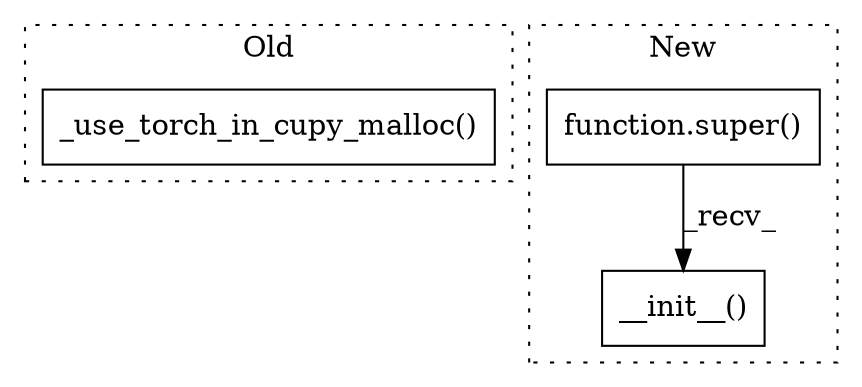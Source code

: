 digraph G {
subgraph cluster0 {
1 [label="_use_torch_in_cupy_malloc()" a="75" s="310" l="32" shape="box"];
label = "Old";
style="dotted";
}
subgraph cluster1 {
2 [label="function.super()" a="75" s="255,277" l="6,1" shape="box"];
3 [label="__init__()" a="75" s="255" l="34" shape="box"];
label = "New";
style="dotted";
}
2 -> 3 [label="_recv_"];
}